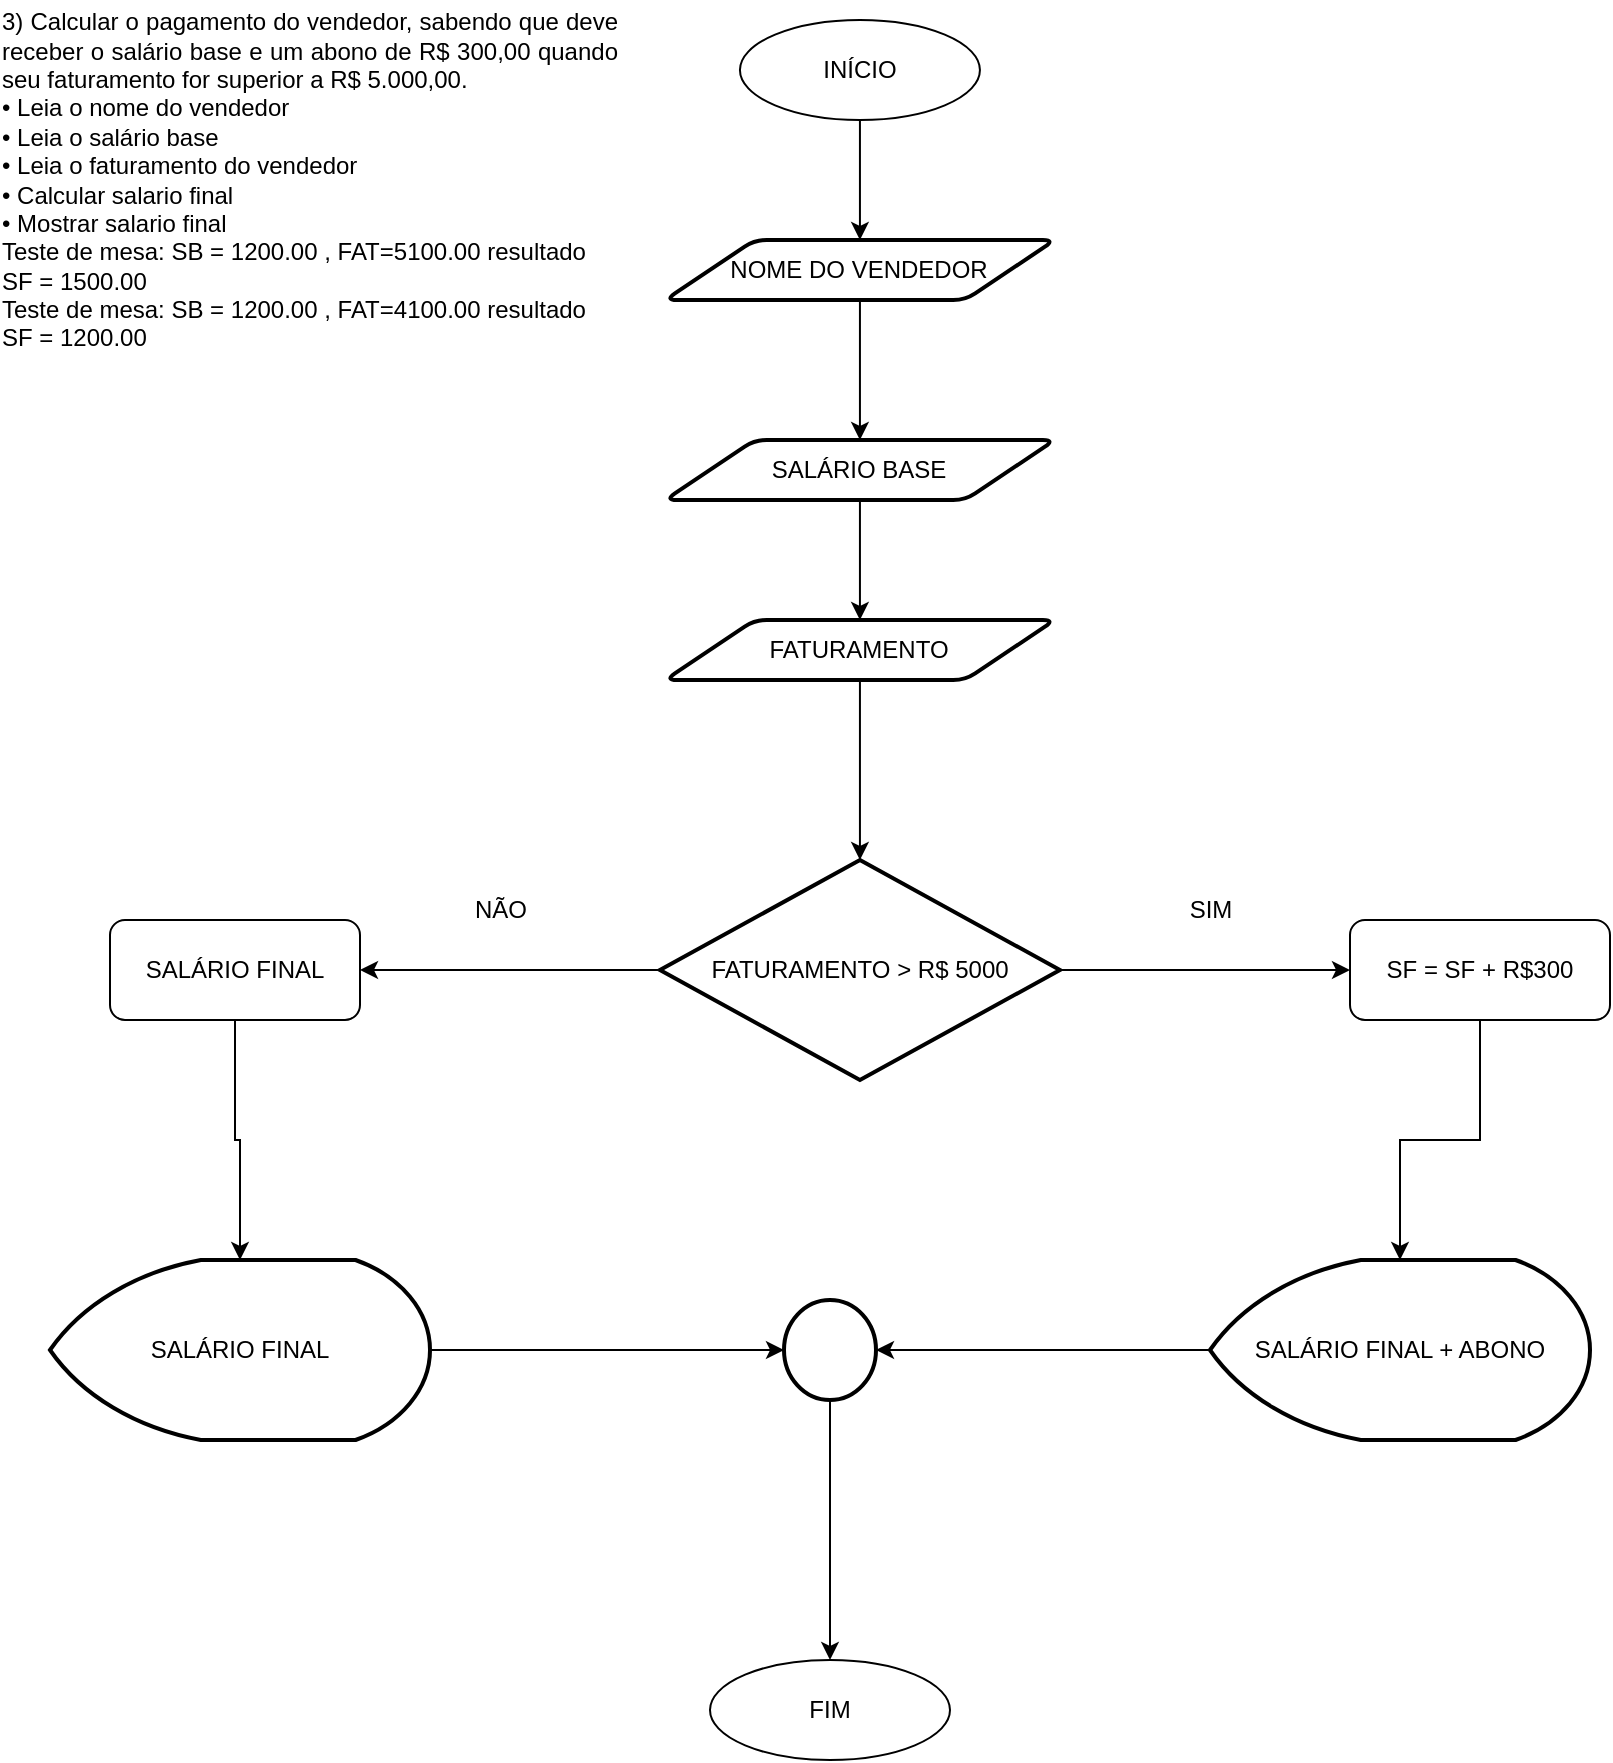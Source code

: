 <mxfile version="25.0.2">
  <diagram name="Página-1" id="yEm_uzBkTQKGEnw9K8FJ">
    <mxGraphModel dx="1195" dy="697" grid="1" gridSize="10" guides="1" tooltips="1" connect="1" arrows="1" fold="1" page="1" pageScale="1" pageWidth="827" pageHeight="1169" math="0" shadow="0">
      <root>
        <mxCell id="0" />
        <mxCell id="1" parent="0" />
        <mxCell id="RC3i8TY2xjRaoZdbiKLx-2" value="&lt;div style=&quot;text-align: justify;&quot;&gt;3) Calcular o pagamento do vendedor, sabendo que deve receber o salário base e um abono de R$ 300,00 quando seu faturamento for superior a R$ 5.000,00.&lt;/div&gt;&lt;div style=&quot;text-align: left;&quot;&gt;•&amp;nbsp;&lt;span style=&quot;background-color: initial;&quot;&gt;Leia o nome do vendedor&lt;/span&gt;&lt;/div&gt;&lt;div style=&quot;text-align: left;&quot;&gt;•&amp;nbsp;&lt;span style=&quot;background-color: initial;&quot;&gt;Leia o salário base&lt;/span&gt;&lt;/div&gt;&lt;div style=&quot;text-align: left;&quot;&gt;•&amp;nbsp;&lt;span style=&quot;background-color: initial;&quot;&gt;Leia o faturamento do vendedor&lt;/span&gt;&lt;/div&gt;&lt;div style=&quot;text-align: left;&quot;&gt;•&amp;nbsp;&lt;span style=&quot;background-color: initial;&quot;&gt;Calcular salario final&lt;/span&gt;&lt;/div&gt;&lt;div style=&quot;text-align: left;&quot;&gt;•&amp;nbsp;&lt;span style=&quot;background-color: initial;&quot;&gt;Mostrar salario final&lt;/span&gt;&lt;/div&gt;&lt;div style=&quot;text-align: left;&quot;&gt;Teste de mesa: SB = 1200.00 , FAT=5100.00 resultado SF = 1500.00&lt;/div&gt;&lt;div style=&quot;text-align: left;&quot;&gt;Teste de mesa: SB = 1200.00 , FAT=4100.00 resultado SF = 1200.00&lt;/div&gt;" style="text;html=1;align=center;verticalAlign=middle;whiteSpace=wrap;rounded=0;" vertex="1" parent="1">
          <mxGeometry x="5" y="10" width="310" height="180" as="geometry" />
        </mxCell>
        <mxCell id="RC3i8TY2xjRaoZdbiKLx-14" value="" style="edgeStyle=orthogonalEdgeStyle;rounded=0;orthogonalLoop=1;jettySize=auto;html=1;" edge="1" parent="1" source="RC3i8TY2xjRaoZdbiKLx-4" target="RC3i8TY2xjRaoZdbiKLx-5">
          <mxGeometry relative="1" as="geometry" />
        </mxCell>
        <mxCell id="RC3i8TY2xjRaoZdbiKLx-4" value="INÍCIO" style="ellipse;whiteSpace=wrap;html=1;" vertex="1" parent="1">
          <mxGeometry x="374.97" y="20" width="120" height="50" as="geometry" />
        </mxCell>
        <mxCell id="RC3i8TY2xjRaoZdbiKLx-37" value="" style="edgeStyle=orthogonalEdgeStyle;rounded=0;orthogonalLoop=1;jettySize=auto;html=1;" edge="1" parent="1" source="RC3i8TY2xjRaoZdbiKLx-5" target="RC3i8TY2xjRaoZdbiKLx-31">
          <mxGeometry relative="1" as="geometry" />
        </mxCell>
        <mxCell id="RC3i8TY2xjRaoZdbiKLx-5" value="NOME DO VENDEDOR" style="shape=parallelogram;html=1;strokeWidth=2;perimeter=parallelogramPerimeter;whiteSpace=wrap;rounded=1;arcSize=12;size=0.23;" vertex="1" parent="1">
          <mxGeometry x="337.47" y="130" width="195" height="30" as="geometry" />
        </mxCell>
        <mxCell id="RC3i8TY2xjRaoZdbiKLx-43" value="" style="edgeStyle=orthogonalEdgeStyle;rounded=0;orthogonalLoop=1;jettySize=auto;html=1;entryX=1;entryY=0.5;entryDx=0;entryDy=0;entryPerimeter=0;" edge="1" parent="1" source="RC3i8TY2xjRaoZdbiKLx-8" target="RC3i8TY2xjRaoZdbiKLx-13">
          <mxGeometry relative="1" as="geometry">
            <mxPoint x="530" y="685" as="targetPoint" />
          </mxGeometry>
        </mxCell>
        <mxCell id="RC3i8TY2xjRaoZdbiKLx-8" value="SALÁRIO FINAL + ABONO" style="strokeWidth=2;html=1;shape=mxgraph.flowchart.display;whiteSpace=wrap;" vertex="1" parent="1">
          <mxGeometry x="610" y="640" width="190" height="90" as="geometry" />
        </mxCell>
        <mxCell id="RC3i8TY2xjRaoZdbiKLx-40" value="" style="edgeStyle=orthogonalEdgeStyle;rounded=0;orthogonalLoop=1;jettySize=auto;html=1;entryX=0;entryY=0.5;entryDx=0;entryDy=0;" edge="1" parent="1" source="RC3i8TY2xjRaoZdbiKLx-9" target="RC3i8TY2xjRaoZdbiKLx-35">
          <mxGeometry relative="1" as="geometry" />
        </mxCell>
        <mxCell id="RC3i8TY2xjRaoZdbiKLx-46" value="" style="edgeStyle=orthogonalEdgeStyle;rounded=0;orthogonalLoop=1;jettySize=auto;html=1;entryX=1;entryY=0.5;entryDx=0;entryDy=0;" edge="1" parent="1" source="RC3i8TY2xjRaoZdbiKLx-9" target="RC3i8TY2xjRaoZdbiKLx-36">
          <mxGeometry relative="1" as="geometry">
            <mxPoint x="254.97" y="495" as="targetPoint" />
          </mxGeometry>
        </mxCell>
        <mxCell id="RC3i8TY2xjRaoZdbiKLx-9" value="FATURAMENTO &amp;gt; R$ 5000" style="strokeWidth=2;html=1;shape=mxgraph.flowchart.decision;whiteSpace=wrap;" vertex="1" parent="1">
          <mxGeometry x="334.97" y="440" width="200" height="110" as="geometry" />
        </mxCell>
        <mxCell id="RC3i8TY2xjRaoZdbiKLx-12" value="FIM" style="ellipse;whiteSpace=wrap;html=1;" vertex="1" parent="1">
          <mxGeometry x="360" y="840" width="120" height="50" as="geometry" />
        </mxCell>
        <mxCell id="RC3i8TY2xjRaoZdbiKLx-28" value="" style="edgeStyle=orthogonalEdgeStyle;rounded=0;orthogonalLoop=1;jettySize=auto;html=1;entryX=0.5;entryY=0;entryDx=0;entryDy=0;" edge="1" parent="1" source="RC3i8TY2xjRaoZdbiKLx-13" target="RC3i8TY2xjRaoZdbiKLx-12">
          <mxGeometry relative="1" as="geometry">
            <mxPoint x="420" y="880" as="targetPoint" />
          </mxGeometry>
        </mxCell>
        <mxCell id="RC3i8TY2xjRaoZdbiKLx-13" value="" style="strokeWidth=2;html=1;shape=mxgraph.flowchart.start_2;whiteSpace=wrap;" vertex="1" parent="1">
          <mxGeometry x="397" y="660" width="46" height="50" as="geometry" />
        </mxCell>
        <mxCell id="RC3i8TY2xjRaoZdbiKLx-29" value="SIM" style="text;html=1;align=center;verticalAlign=middle;resizable=0;points=[];autosize=1;strokeColor=none;fillColor=none;" vertex="1" parent="1">
          <mxGeometry x="590" y="450" width="40" height="30" as="geometry" />
        </mxCell>
        <mxCell id="RC3i8TY2xjRaoZdbiKLx-30" value="NÃO" style="text;html=1;align=center;verticalAlign=middle;resizable=0;points=[];autosize=1;strokeColor=none;fillColor=none;" vertex="1" parent="1">
          <mxGeometry x="230" y="450" width="50" height="30" as="geometry" />
        </mxCell>
        <mxCell id="RC3i8TY2xjRaoZdbiKLx-38" value="" style="edgeStyle=orthogonalEdgeStyle;rounded=0;orthogonalLoop=1;jettySize=auto;html=1;" edge="1" parent="1" source="RC3i8TY2xjRaoZdbiKLx-31" target="RC3i8TY2xjRaoZdbiKLx-32">
          <mxGeometry relative="1" as="geometry" />
        </mxCell>
        <mxCell id="RC3i8TY2xjRaoZdbiKLx-31" value="SALÁRIO BASE" style="shape=parallelogram;html=1;strokeWidth=2;perimeter=parallelogramPerimeter;whiteSpace=wrap;rounded=1;arcSize=12;size=0.23;" vertex="1" parent="1">
          <mxGeometry x="337.47" y="230" width="195" height="30" as="geometry" />
        </mxCell>
        <mxCell id="RC3i8TY2xjRaoZdbiKLx-39" value="" style="edgeStyle=orthogonalEdgeStyle;rounded=0;orthogonalLoop=1;jettySize=auto;html=1;" edge="1" parent="1" source="RC3i8TY2xjRaoZdbiKLx-32" target="RC3i8TY2xjRaoZdbiKLx-9">
          <mxGeometry relative="1" as="geometry" />
        </mxCell>
        <mxCell id="RC3i8TY2xjRaoZdbiKLx-32" value="FATURAMENTO" style="shape=parallelogram;html=1;strokeWidth=2;perimeter=parallelogramPerimeter;whiteSpace=wrap;rounded=1;arcSize=12;size=0.23;" vertex="1" parent="1">
          <mxGeometry x="337.47" y="320" width="195" height="30" as="geometry" />
        </mxCell>
        <mxCell id="RC3i8TY2xjRaoZdbiKLx-50" value="" style="edgeStyle=orthogonalEdgeStyle;rounded=0;orthogonalLoop=1;jettySize=auto;html=1;entryX=0;entryY=0.5;entryDx=0;entryDy=0;entryPerimeter=0;" edge="1" parent="1" source="RC3i8TY2xjRaoZdbiKLx-33" target="RC3i8TY2xjRaoZdbiKLx-13">
          <mxGeometry relative="1" as="geometry">
            <mxPoint x="345" y="675" as="targetPoint" />
          </mxGeometry>
        </mxCell>
        <mxCell id="RC3i8TY2xjRaoZdbiKLx-33" value="SALÁRIO FINAL" style="strokeWidth=2;html=1;shape=mxgraph.flowchart.display;whiteSpace=wrap;" vertex="1" parent="1">
          <mxGeometry x="30" y="640" width="190" height="90" as="geometry" />
        </mxCell>
        <mxCell id="RC3i8TY2xjRaoZdbiKLx-41" value="" style="edgeStyle=orthogonalEdgeStyle;rounded=0;orthogonalLoop=1;jettySize=auto;html=1;" edge="1" parent="1" source="RC3i8TY2xjRaoZdbiKLx-35" target="RC3i8TY2xjRaoZdbiKLx-8">
          <mxGeometry relative="1" as="geometry" />
        </mxCell>
        <mxCell id="RC3i8TY2xjRaoZdbiKLx-35" value="SF = SF + R$300" style="rounded=1;whiteSpace=wrap;html=1;" vertex="1" parent="1">
          <mxGeometry x="680" y="470" width="130" height="50" as="geometry" />
        </mxCell>
        <mxCell id="RC3i8TY2xjRaoZdbiKLx-48" value="" style="edgeStyle=orthogonalEdgeStyle;rounded=0;orthogonalLoop=1;jettySize=auto;html=1;" edge="1" parent="1" source="RC3i8TY2xjRaoZdbiKLx-36" target="RC3i8TY2xjRaoZdbiKLx-33">
          <mxGeometry relative="1" as="geometry" />
        </mxCell>
        <mxCell id="RC3i8TY2xjRaoZdbiKLx-36" value="SALÁRIO FINAL" style="rounded=1;whiteSpace=wrap;html=1;" vertex="1" parent="1">
          <mxGeometry x="60" y="470" width="125" height="50" as="geometry" />
        </mxCell>
      </root>
    </mxGraphModel>
  </diagram>
</mxfile>
